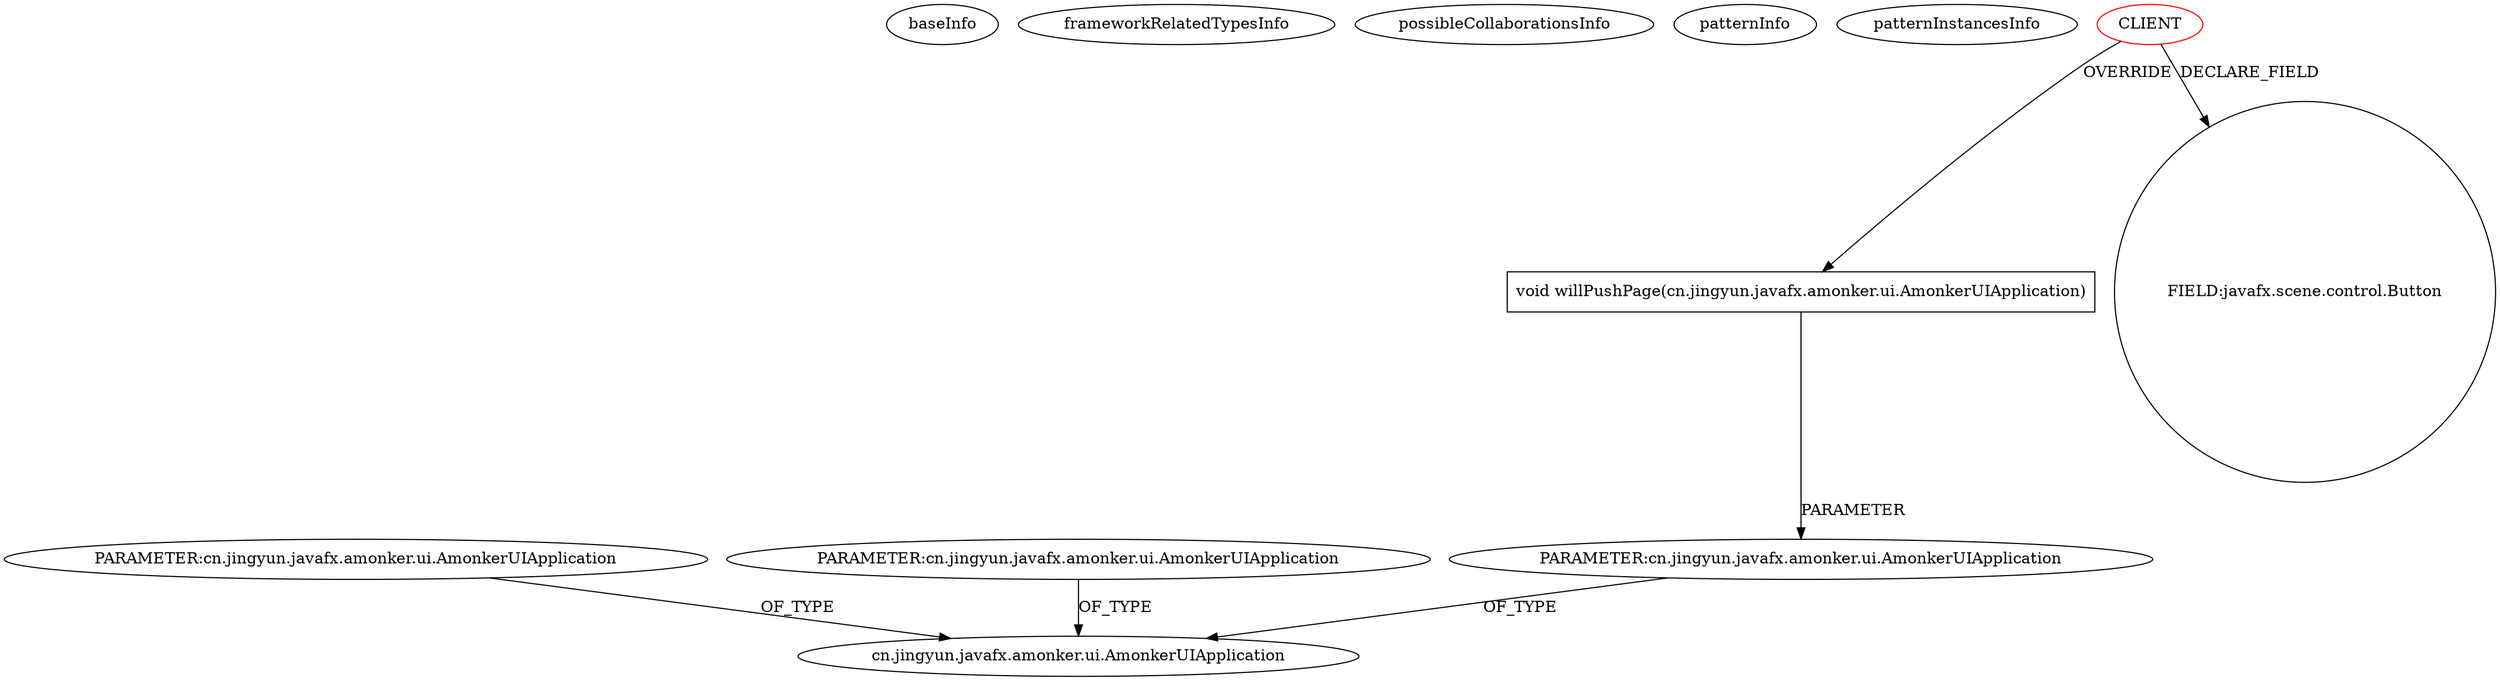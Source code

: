 digraph {
baseInfo[graphId=3891,category="pattern",isAnonymous=false,possibleRelation=false]
frameworkRelatedTypesInfo[]
possibleCollaborationsInfo[]
patternInfo[frequency=2.0,patternRootClient=0]
patternInstancesInfo[0="amonker-Trans~/amonker-Trans/Trans-master/src/cn/jingyun/trans/FFmpegArgumentsManagerPane.java~FFmpegArgumentsManagerPane~1846",1="amonker-Trans~/amonker-Trans/Trans-master/src/cn/jingyun/trans/MainPane.java~MainPane~1847"]
56[label="void willPushPage(cn.jingyun.javafx.amonker.ui.AmonkerUIApplication)",vertexType="OVERRIDING_METHOD_DECLARATION",isFrameworkType=false,shape=box]
57[label="PARAMETER:cn.jingyun.javafx.amonker.ui.AmonkerUIApplication",vertexType="PARAMETER_DECLARATION",isFrameworkType=false]
7[label="cn.jingyun.javafx.amonker.ui.AmonkerUIApplication",vertexType="FRAMEWORK_CLASS_TYPE",isFrameworkType=false]
89[label="PARAMETER:cn.jingyun.javafx.amonker.ui.AmonkerUIApplication",vertexType="PARAMETER_DECLARATION",isFrameworkType=false]
63[label="PARAMETER:cn.jingyun.javafx.amonker.ui.AmonkerUIApplication",vertexType="PARAMETER_DECLARATION",isFrameworkType=false]
0[label="CLIENT",vertexType="ROOT_CLIENT_CLASS_DECLARATION",isFrameworkType=false,color=red]
14[label="FIELD:javafx.scene.control.Button",vertexType="FIELD_DECLARATION",isFrameworkType=false,shape=circle]
63->7[label="OF_TYPE"]
56->57[label="PARAMETER"]
0->56[label="OVERRIDE"]
57->7[label="OF_TYPE"]
0->14[label="DECLARE_FIELD"]
89->7[label="OF_TYPE"]
}
